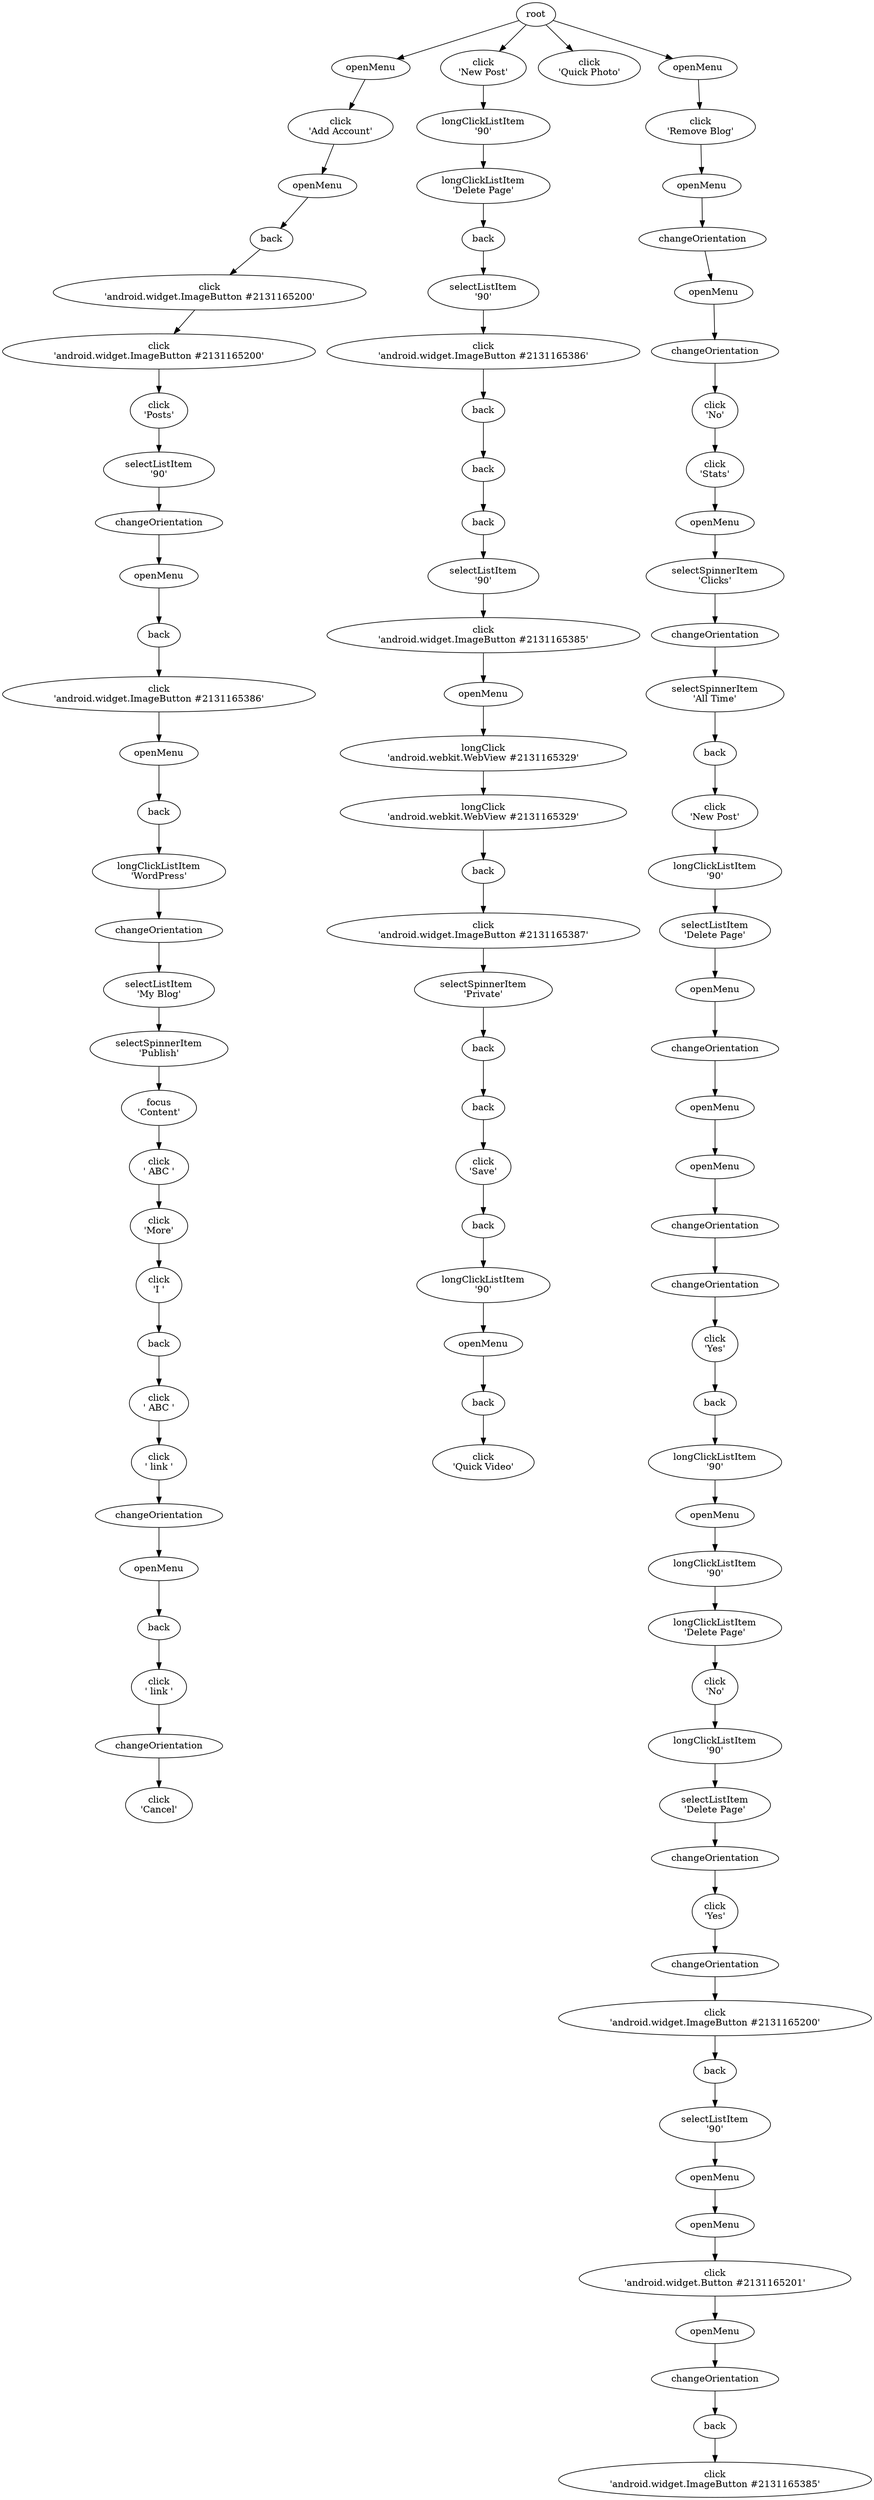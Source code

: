 digraph EFG {

## Edges

	root -> e0;
	e0 -> e2;
	e2 -> e13;
	e13 -> e18;
	e18 -> e21;
	e21 -> e37;
	e37 -> e49;
	e49 -> e59;
	e59 -> e84;
	e84 -> e93;
	e93 -> e96;
	e96 -> e101;
	e101 -> e110;
	e110 -> e112;
	e112 -> e118;
	e118 -> e128;
	e128 -> e130;
	e130 -> e138;
	e138 -> e158;
	e158 -> e184;
	e184 -> e199;
	e199 -> e206;
	e206 -> e225;
	e225 -> e232;
	e232 -> e245;
	e245 -> e256;
	e256 -> e260;
	e260 -> e264;
	e264 -> e272;
	e272 -> e283;
	e283 -> e285;
	root -> e291;
	e291 -> e323;
	e323 -> e337;
	e337 -> e344;
	e344 -> e351;
	e351 -> e378;
	e378 -> e386;
	e386 -> e390;
	e390 -> e400;
	e400 -> e410;
	e410 -> e433;
	e433 -> e444;
	e444 -> e446;
	e446 -> e450;
	e450 -> e455;
	e455 -> e461;
	e461 -> e472;
	e472 -> e487;
	e487 -> e492;
	e492 -> e502;
	e502 -> e513;
	e513 -> e536;
	e536 -> e552;
	e552 -> e580;
	e580 -> e589;
	root -> e604;
	root -> e614;
	e614 -> e618;
	e618 -> e626;
	e626 -> e632;
	e632 -> e636;
	e636 -> e642;
	e642 -> e644;
	e644 -> e660;
	e660 -> e679;
	e679 -> e685;
	e685 -> e714;
	e714 -> e725;
	e725 -> e746;
	e746 -> e751;
	e751 -> e781;
	e781 -> e795;
	e795 -> e806;
	e806 -> e812;
	e812 -> e816;
	e816 -> e821;
	e821 -> e827;
	e827 -> e832;
	e832 -> e833;
	e833 -> e838;
	e838 -> e860;
	e860 -> e877;
	e877 -> e900;
	e900 -> e912;
	e912 -> e918;
	e918 -> e942;
	e942 -> e952;
	e952 -> e964;
	e964 -> e965;
	e965 -> e972;
	e972 -> e997;
	e997 -> e1039;
	e1039 -> e1053;
	e1053 -> e1079;
	e1079 -> e1083;
	e1083 -> e1091;
	e1091 -> e1103;
	e1103 -> e1108;
	e1108 -> e1110;
	e1110 -> e1114;

## Nodes

	e93 [label="openMenu"];
	e344 [label="back"];
	e860 [label="longClickListItem\n'90'"];
	e1108 [label="changeOrientation"];
	e536 [label="longClickListItem\n'90'"];
	e1103 [label="openMenu"];
	e206 [label="click\n'I '"];
	e679 [label="openMenu"];
	e472 [label="selectSpinnerItem\n'Private'"];
	e964 [label="changeOrientation"];
	e965 [label="click\n'Yes'"];
	e291 [label="click\n'New Post'"];
	e158 [label="focus\n'Content'"];
	e84 [label="changeOrientation"];
	e138 [label="selectSpinnerItem\n'Publish'"];
	e604 [label="click\n'Quick Photo'"];
	e400 [label="back"];
	e685 [label="selectSpinnerItem\n'Clicks'"];
	e1053 [label="selectListItem\n'90'"];
	e746 [label="back"];
	e487 [label="back"];
	e1114 [label="click\n'android.widget.ImageButton #2131165385'"];
	e130 [label="selectListItem\n'My Blog'"];
	e952 [label="selectListItem\n'Delete Page'"];
	e337 [label="longClickListItem\n'Delete Page'"];
	e1110 [label="back"];
	e323 [label="longClickListItem\n'90'"];
	e795 [label="selectListItem\n'Delete Page'"];
	e18 [label="back"];
	e410 [label="selectListItem\n'90'"];
	e128 [label="changeOrientation"];
	e614 [label="openMenu"];
	e13 [label="openMenu"];
	e714 [label="changeOrientation"];
	e618 [label="click\n'Remove Blog'"];
	e492 [label="back"];
	e225 [label="back"];
	e272 [label="click\n' link '"];
	e513 [label="back"];
	e972 [label="changeOrientation"];
	e626 [label="openMenu"];
	e1039 [label="back"];
	e118 [label="longClickListItem\n'WordPress'"];
	e725 [label="selectSpinnerItem\n'All Time'"];
	e21 [label="click\n'android.widget.ImageButton #2131165200'"];
	e900 [label="longClickListItem\n'90'"];
	e283 [label="changeOrientation"];
	e832 [label="changeOrientation"];
	e285 [label="click\n'Cancel'"];
	e833 [label="click\n'Yes'"];
	e838 [label="back"];
	e112 [label="back"];
	e96 [label="back"];
	e184 [label="click\n' ABC '"];
	e110 [label="openMenu"];
	e245 [label="click\n' link '"];
	e912 [label="longClickListItem\n'Delete Page'"];
	e816 [label="openMenu"];
	e636 [label="openMenu"];
	e37 [label="click\n'android.widget.ImageButton #2131165200'"];
	e918 [label="click\n'No'"];
	e1091 [label="click\n'android.widget.Button #2131165201'"];
	e386 [label="back"];
	e632 [label="changeOrientation"];
	e812 [label="changeOrientation"];
	e101 [label="click\n'android.widget.ImageButton #2131165386'"];
	e199 [label="click\n'More'"];
	e433 [label="click\n'android.widget.ImageButton #2131165385'"];
	e232 [label="click\n' ABC '"];
	e827 [label="changeOrientation"];
	e446 [label="longClick\n'android.webkit.WebView #2131165329'"];
	e390 [label="back"];
	e49 [label="click\n'Posts'"];
	e589 [label="click\n'Quick Video'"];
	e821 [label="openMenu"];
	e644 [label="click\n'No'"];
	e378 [label="click\n'android.widget.ImageButton #2131165386'"];
	e580 [label="back"];
	e642 [label="changeOrientation"];
	e2 [label="click\n'Add Account'"];
	e997 [label="click\n'android.widget.ImageButton #2131165200'"];
	e0 [label="openMenu"];
	e444 [label="openMenu"];
	e781 [label="longClickListItem\n'90'"];
	e502 [label="click\n'Save'"];
	e264 [label="back"];
	e260 [label="openMenu"];
	e59 [label="selectListItem\n'90'"];
	e552 [label="openMenu"];
	e751 [label="click\n'New Post'"];
	e450 [label="longClick\n'android.webkit.WebView #2131165329'"];
	e455 [label="back"];
	e942 [label="longClickListItem\n'90'"];
	e806 [label="openMenu"];
	e256 [label="changeOrientation"];
	e1083 [label="openMenu"];
	e351 [label="selectListItem\n'90'"];
	e660 [label="click\n'Stats'"];
	e1079 [label="openMenu"];
	e461 [label="click\n'android.widget.ImageButton #2131165387'"];
	e877 [label="openMenu"];

}
